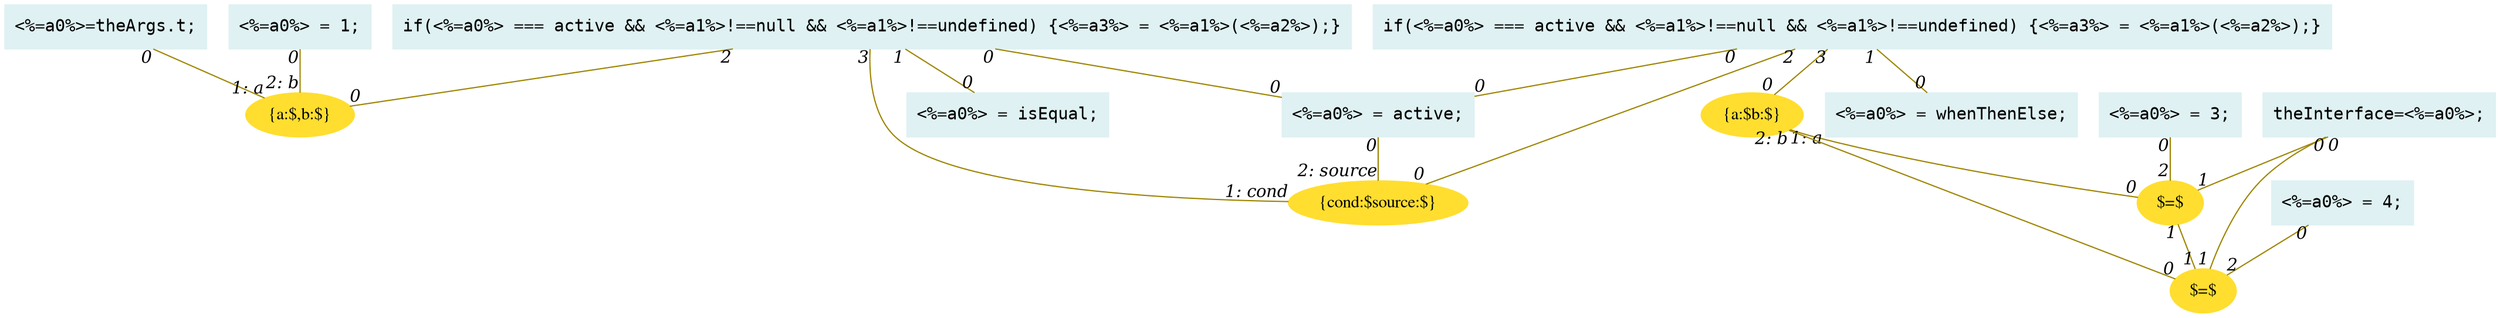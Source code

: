 digraph g{node_5164 [shape="ellipse", style="filled", color="#ffde2f", fontname="Times", label="{a:$,b:$}" ]
node_5202 [shape="ellipse", style="filled", color="#ffde2f", fontname="Times", label="$=$" ]
node_5203 [shape="ellipse", style="filled", color="#ffde2f", fontname="Times", label="$=$" ]
node_5206 [shape="ellipse", style="filled", color="#ffde2f", fontname="Times", label="{cond:$source:$}" ]
node_5207 [shape="ellipse", style="filled", color="#ffde2f", fontname="Times", label="{a:$b:$}" ]
node_5256 [shape="box", style="filled", color="#dff1f2", fontname="Courier", label="<%=a0%>=theArgs.t;
" ]
node_5258 [shape="box", style="filled", color="#dff1f2", fontname="Courier", label="theInterface=<%=a0%>;
" ]
node_5281 [shape="box", style="filled", color="#dff1f2", fontname="Courier", label="<%=a0%> = active;
" ]
node_5289 [shape="box", style="filled", color="#dff1f2", fontname="Courier", label="<%=a0%> = isEqual;
" ]
node_5291 [shape="box", style="filled", color="#dff1f2", fontname="Courier", label="<%=a0%> = whenThenElse;
" ]
node_5293 [shape="box", style="filled", color="#dff1f2", fontname="Courier", label="<%=a0%> = 1;
" ]
node_5295 [shape="box", style="filled", color="#dff1f2", fontname="Courier", label="<%=a0%> = 3;
" ]
node_5297 [shape="box", style="filled", color="#dff1f2", fontname="Courier", label="<%=a0%> = 4;
" ]
node_5299 [shape="box", style="filled", color="#dff1f2", fontname="Courier", label="if(<%=a0%> === active && <%=a1%>!==null && <%=a1%>!==undefined) {<%=a3%> = <%=a1%>(<%=a2%>);}
" ]
node_5304 [shape="box", style="filled", color="#dff1f2", fontname="Courier", label="if(<%=a0%> === active && <%=a1%>!==null && <%=a1%>!==undefined) {<%=a3%> = <%=a1%>(<%=a2%>);}
" ]
node_5207 -> node_5202 [dir=none, arrowHead=none, fontname="Times-Italic", arrowsize=1, color="#9d8400", label="",  headlabel="0", taillabel="1: a" ]
node_5207 -> node_5203 [dir=none, arrowHead=none, fontname="Times-Italic", arrowsize=1, color="#9d8400", label="",  headlabel="0", taillabel="2: b" ]
node_5256 -> node_5164 [dir=none, arrowHead=none, fontname="Times-Italic", arrowsize=1, color="#9d8400", label="",  headlabel="1: a", taillabel="0" ]
node_5202 -> node_5203 [dir=none, arrowHead=none, fontname="Times-Italic", arrowsize=1, color="#9d8400", label="",  headlabel="1", taillabel="1" ]
node_5281 -> node_5206 [dir=none, arrowHead=none, fontname="Times-Italic", arrowsize=1, color="#9d8400", label="",  headlabel="2: source", taillabel="0" ]
node_5258 -> node_5202 [dir=none, arrowHead=none, fontname="Times-Italic", arrowsize=1, color="#9d8400", label="",  headlabel="1", taillabel="0" ]
node_5258 -> node_5203 [dir=none, arrowHead=none, fontname="Times-Italic", arrowsize=1, color="#9d8400", label="",  headlabel="1", taillabel="0" ]
node_5293 -> node_5164 [dir=none, arrowHead=none, fontname="Times-Italic", arrowsize=1, color="#9d8400", label="",  headlabel="2: b", taillabel="0" ]
node_5295 -> node_5202 [dir=none, arrowHead=none, fontname="Times-Italic", arrowsize=1, color="#9d8400", label="",  headlabel="2", taillabel="0" ]
node_5297 -> node_5203 [dir=none, arrowHead=none, fontname="Times-Italic", arrowsize=1, color="#9d8400", label="",  headlabel="2", taillabel="0" ]
node_5299 -> node_5281 [dir=none, arrowHead=none, fontname="Times-Italic", arrowsize=1, color="#9d8400", label="",  headlabel="0", taillabel="0" ]
node_5299 -> node_5289 [dir=none, arrowHead=none, fontname="Times-Italic", arrowsize=1, color="#9d8400", label="",  headlabel="0", taillabel="1" ]
node_5299 -> node_5164 [dir=none, arrowHead=none, fontname="Times-Italic", arrowsize=1, color="#9d8400", label="",  headlabel="0", taillabel="2" ]
node_5299 -> node_5206 [dir=none, arrowHead=none, fontname="Times-Italic", arrowsize=1, color="#9d8400", label="",  headlabel="1: cond", taillabel="3" ]
node_5304 -> node_5281 [dir=none, arrowHead=none, fontname="Times-Italic", arrowsize=1, color="#9d8400", label="",  headlabel="0", taillabel="0" ]
node_5304 -> node_5291 [dir=none, arrowHead=none, fontname="Times-Italic", arrowsize=1, color="#9d8400", label="",  headlabel="0", taillabel="1" ]
node_5304 -> node_5206 [dir=none, arrowHead=none, fontname="Times-Italic", arrowsize=1, color="#9d8400", label="",  headlabel="0", taillabel="2" ]
node_5304 -> node_5207 [dir=none, arrowHead=none, fontname="Times-Italic", arrowsize=1, color="#9d8400", label="",  headlabel="0", taillabel="3" ]
}